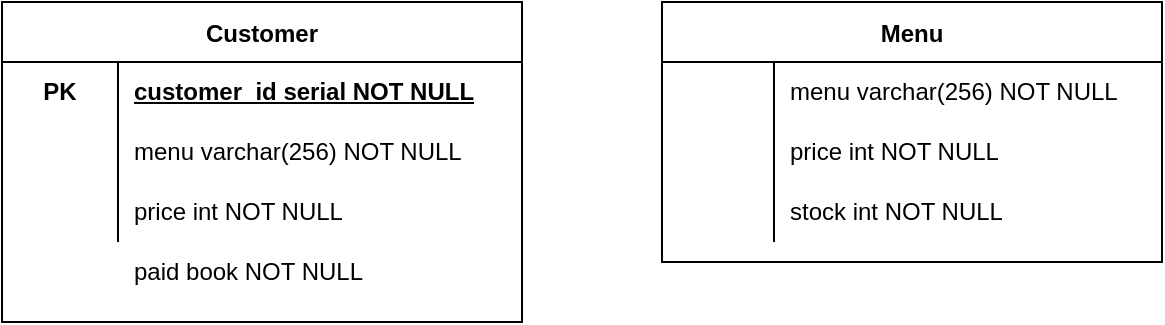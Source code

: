 <mxfile version="20.5.3" type="device"><diagram id="R2lEEEUBdFMjLlhIrx00" name="Page-1"><mxGraphModel dx="1018" dy="695" grid="1" gridSize="10" guides="1" tooltips="1" connect="1" arrows="1" fold="1" page="1" pageScale="1" pageWidth="850" pageHeight="1100" math="0" shadow="0" extFonts="Permanent Marker^https://fonts.googleapis.com/css?family=Permanent+Marker"><root><mxCell id="0"/><mxCell id="1" parent="0"/><mxCell id="cALjQcs-eN4z0yIboSgO-6" value="Customer" style="shape=table;startSize=30;container=1;collapsible=0;childLayout=tableLayout;fixedRows=1;rowLines=0;fontStyle=1;rounded=0;shadow=0;sketch=0;swimlaneLine=1;" vertex="1" parent="1"><mxGeometry x="120" y="280" width="260" height="160" as="geometry"/></mxCell><mxCell id="cALjQcs-eN4z0yIboSgO-7" value="" style="shape=tableRow;horizontal=0;startSize=0;swimlaneHead=0;swimlaneBody=0;top=0;left=0;bottom=0;right=0;collapsible=0;dropTarget=0;fillColor=none;points=[[0,0.5],[1,0.5]];portConstraint=eastwest;" vertex="1" parent="cALjQcs-eN4z0yIboSgO-6"><mxGeometry y="30" width="260" height="30" as="geometry"/></mxCell><mxCell id="cALjQcs-eN4z0yIboSgO-8" value="&lt;b&gt;PK&lt;/b&gt;" style="shape=partialRectangle;html=1;whiteSpace=wrap;connectable=0;fillColor=none;top=0;left=0;bottom=0;right=0;overflow=hidden;pointerEvents=1;" vertex="1" parent="cALjQcs-eN4z0yIboSgO-7"><mxGeometry width="58" height="30" as="geometry"><mxRectangle width="58" height="30" as="alternateBounds"/></mxGeometry></mxCell><mxCell id="cALjQcs-eN4z0yIboSgO-9" value="&lt;b&gt;&lt;u&gt;customer_id serial NOT NULL&lt;/u&gt;&lt;/b&gt;" style="shape=partialRectangle;html=1;whiteSpace=wrap;connectable=0;fillColor=none;top=0;left=0;bottom=0;right=0;align=left;spacingLeft=6;overflow=hidden;" vertex="1" parent="cALjQcs-eN4z0yIboSgO-7"><mxGeometry x="58" width="202" height="30" as="geometry"><mxRectangle width="202" height="30" as="alternateBounds"/></mxGeometry></mxCell><mxCell id="cALjQcs-eN4z0yIboSgO-10" value="" style="shape=tableRow;horizontal=0;startSize=0;swimlaneHead=0;swimlaneBody=0;top=0;left=0;bottom=0;right=0;collapsible=0;dropTarget=0;fillColor=none;points=[[0,0.5],[1,0.5]];portConstraint=eastwest;" vertex="1" parent="cALjQcs-eN4z0yIboSgO-6"><mxGeometry y="60" width="260" height="30" as="geometry"/></mxCell><mxCell id="cALjQcs-eN4z0yIboSgO-11" value="" style="shape=partialRectangle;html=1;whiteSpace=wrap;connectable=0;fillColor=none;top=0;left=0;bottom=0;right=0;overflow=hidden;" vertex="1" parent="cALjQcs-eN4z0yIboSgO-10"><mxGeometry width="58" height="30" as="geometry"><mxRectangle width="58" height="30" as="alternateBounds"/></mxGeometry></mxCell><mxCell id="cALjQcs-eN4z0yIboSgO-12" value="menu varchar(256) NOT NULL" style="shape=partialRectangle;html=1;whiteSpace=wrap;connectable=0;fillColor=none;top=0;left=0;bottom=0;right=0;align=left;spacingLeft=6;overflow=hidden;" vertex="1" parent="cALjQcs-eN4z0yIboSgO-10"><mxGeometry x="58" width="202" height="30" as="geometry"><mxRectangle width="202" height="30" as="alternateBounds"/></mxGeometry></mxCell><mxCell id="cALjQcs-eN4z0yIboSgO-13" value="" style="shape=tableRow;horizontal=0;startSize=0;swimlaneHead=0;swimlaneBody=0;top=0;left=0;bottom=0;right=0;collapsible=0;dropTarget=0;fillColor=none;points=[[0,0.5],[1,0.5]];portConstraint=eastwest;" vertex="1" parent="cALjQcs-eN4z0yIboSgO-6"><mxGeometry y="90" width="260" height="30" as="geometry"/></mxCell><mxCell id="cALjQcs-eN4z0yIboSgO-14" value="" style="shape=partialRectangle;html=1;whiteSpace=wrap;connectable=0;fillColor=none;top=0;left=0;bottom=0;right=0;overflow=hidden;" vertex="1" parent="cALjQcs-eN4z0yIboSgO-13"><mxGeometry width="58" height="30" as="geometry"><mxRectangle width="58" height="30" as="alternateBounds"/></mxGeometry></mxCell><mxCell id="cALjQcs-eN4z0yIboSgO-15" value="price int NOT NULL" style="shape=partialRectangle;html=1;whiteSpace=wrap;connectable=0;fillColor=none;top=0;left=0;bottom=0;right=0;align=left;spacingLeft=6;overflow=hidden;" vertex="1" parent="cALjQcs-eN4z0yIboSgO-13"><mxGeometry x="58" width="202" height="30" as="geometry"><mxRectangle width="202" height="30" as="alternateBounds"/></mxGeometry></mxCell><mxCell id="cALjQcs-eN4z0yIboSgO-26" value="paid book NOT NULL" style="text;strokeColor=none;fillColor=none;align=left;verticalAlign=middle;spacingLeft=4;spacingRight=4;overflow=hidden;points=[[0,0.5],[1,0.5]];portConstraint=eastwest;rotatable=0;whiteSpace=wrap;html=1;rounded=0;shadow=0;sketch=0;" vertex="1" parent="1"><mxGeometry x="180" y="400" width="190" height="30" as="geometry"/></mxCell><mxCell id="cALjQcs-eN4z0yIboSgO-28" value="Menu" style="shape=table;startSize=30;container=1;collapsible=0;childLayout=tableLayout;fixedRows=1;rowLines=0;fontStyle=1;rounded=0;shadow=0;sketch=0;" vertex="1" parent="1"><mxGeometry x="450" y="280" width="250" height="130" as="geometry"/></mxCell><mxCell id="cALjQcs-eN4z0yIboSgO-29" value="" style="shape=tableRow;horizontal=0;startSize=0;swimlaneHead=0;swimlaneBody=0;top=0;left=0;bottom=0;right=0;collapsible=0;dropTarget=0;fillColor=none;points=[[0,0.5],[1,0.5]];portConstraint=eastwest;rounded=0;shadow=0;sketch=0;" vertex="1" parent="cALjQcs-eN4z0yIboSgO-28"><mxGeometry y="30" width="250" height="30" as="geometry"/></mxCell><mxCell id="cALjQcs-eN4z0yIboSgO-30" value="" style="shape=partialRectangle;html=1;whiteSpace=wrap;connectable=0;fillColor=none;top=0;left=0;bottom=0;right=0;overflow=hidden;pointerEvents=1;rounded=0;shadow=0;sketch=0;" vertex="1" parent="cALjQcs-eN4z0yIboSgO-29"><mxGeometry width="56" height="30" as="geometry"><mxRectangle width="56" height="30" as="alternateBounds"/></mxGeometry></mxCell><mxCell id="cALjQcs-eN4z0yIboSgO-31" value="menu varchar(256) NOT NULL" style="shape=partialRectangle;html=1;whiteSpace=wrap;connectable=0;fillColor=none;top=0;left=0;bottom=0;right=0;align=left;spacingLeft=6;overflow=hidden;rounded=0;shadow=0;sketch=0;" vertex="1" parent="cALjQcs-eN4z0yIboSgO-29"><mxGeometry x="56" width="194" height="30" as="geometry"><mxRectangle width="194" height="30" as="alternateBounds"/></mxGeometry></mxCell><mxCell id="cALjQcs-eN4z0yIboSgO-32" value="" style="shape=tableRow;horizontal=0;startSize=0;swimlaneHead=0;swimlaneBody=0;top=0;left=0;bottom=0;right=0;collapsible=0;dropTarget=0;fillColor=none;points=[[0,0.5],[1,0.5]];portConstraint=eastwest;rounded=0;shadow=0;sketch=0;" vertex="1" parent="cALjQcs-eN4z0yIboSgO-28"><mxGeometry y="60" width="250" height="30" as="geometry"/></mxCell><mxCell id="cALjQcs-eN4z0yIboSgO-33" value="" style="shape=partialRectangle;html=1;whiteSpace=wrap;connectable=0;fillColor=none;top=0;left=0;bottom=0;right=0;overflow=hidden;rounded=0;shadow=0;sketch=0;" vertex="1" parent="cALjQcs-eN4z0yIboSgO-32"><mxGeometry width="56" height="30" as="geometry"><mxRectangle width="56" height="30" as="alternateBounds"/></mxGeometry></mxCell><mxCell id="cALjQcs-eN4z0yIboSgO-34" value="price int NOT NULL" style="shape=partialRectangle;html=1;whiteSpace=wrap;connectable=0;fillColor=none;top=0;left=0;bottom=0;right=0;align=left;spacingLeft=6;overflow=hidden;rounded=0;shadow=0;sketch=0;" vertex="1" parent="cALjQcs-eN4z0yIboSgO-32"><mxGeometry x="56" width="194" height="30" as="geometry"><mxRectangle width="194" height="30" as="alternateBounds"/></mxGeometry></mxCell><mxCell id="cALjQcs-eN4z0yIboSgO-35" value="" style="shape=tableRow;horizontal=0;startSize=0;swimlaneHead=0;swimlaneBody=0;top=0;left=0;bottom=0;right=0;collapsible=0;dropTarget=0;fillColor=none;points=[[0,0.5],[1,0.5]];portConstraint=eastwest;rounded=0;shadow=0;sketch=0;" vertex="1" parent="cALjQcs-eN4z0yIboSgO-28"><mxGeometry y="90" width="250" height="30" as="geometry"/></mxCell><mxCell id="cALjQcs-eN4z0yIboSgO-36" value="" style="shape=partialRectangle;html=1;whiteSpace=wrap;connectable=0;fillColor=none;top=0;left=0;bottom=0;right=0;overflow=hidden;rounded=0;shadow=0;sketch=0;" vertex="1" parent="cALjQcs-eN4z0yIboSgO-35"><mxGeometry width="56" height="30" as="geometry"><mxRectangle width="56" height="30" as="alternateBounds"/></mxGeometry></mxCell><mxCell id="cALjQcs-eN4z0yIboSgO-37" value="stock int NOT NULL" style="shape=partialRectangle;html=1;whiteSpace=wrap;connectable=0;fillColor=none;top=0;left=0;bottom=0;right=0;align=left;spacingLeft=6;overflow=hidden;rounded=0;shadow=0;sketch=0;" vertex="1" parent="cALjQcs-eN4z0yIboSgO-35"><mxGeometry x="56" width="194" height="30" as="geometry"><mxRectangle width="194" height="30" as="alternateBounds"/></mxGeometry></mxCell></root></mxGraphModel></diagram></mxfile>